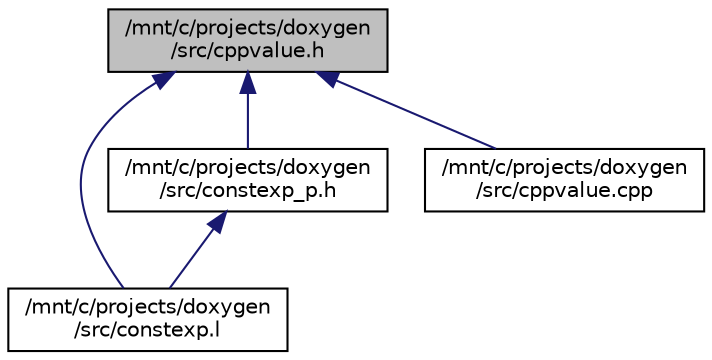 digraph "/mnt/c/projects/doxygen/src/cppvalue.h"
{
 // LATEX_PDF_SIZE
  edge [fontname="Helvetica",fontsize="10",labelfontname="Helvetica",labelfontsize="10"];
  node [fontname="Helvetica",fontsize="10",shape=record];
  Node1 [label="/mnt/c/projects/doxygen\l/src/cppvalue.h",height=0.2,width=0.4,color="black", fillcolor="grey75", style="filled", fontcolor="black",tooltip=" "];
  Node1 -> Node2 [dir="back",color="midnightblue",fontsize="10",style="solid"];
  Node2 [label="/mnt/c/projects/doxygen\l/src/constexp.l",height=0.2,width=0.4,color="black", fillcolor="white", style="filled",URL="$constexp_8l.html",tooltip=" "];
  Node1 -> Node3 [dir="back",color="midnightblue",fontsize="10",style="solid"];
  Node3 [label="/mnt/c/projects/doxygen\l/src/constexp_p.h",height=0.2,width=0.4,color="black", fillcolor="white", style="filled",URL="$constexp__p_8h.html",tooltip="Private interface between Parser (constexp.y) and Lexer (constexp.l)"];
  Node3 -> Node2 [dir="back",color="midnightblue",fontsize="10",style="solid"];
  Node1 -> Node4 [dir="back",color="midnightblue",fontsize="10",style="solid"];
  Node4 [label="/mnt/c/projects/doxygen\l/src/cppvalue.cpp",height=0.2,width=0.4,color="black", fillcolor="white", style="filled",URL="$cppvalue_8cpp.html",tooltip=" "];
}
